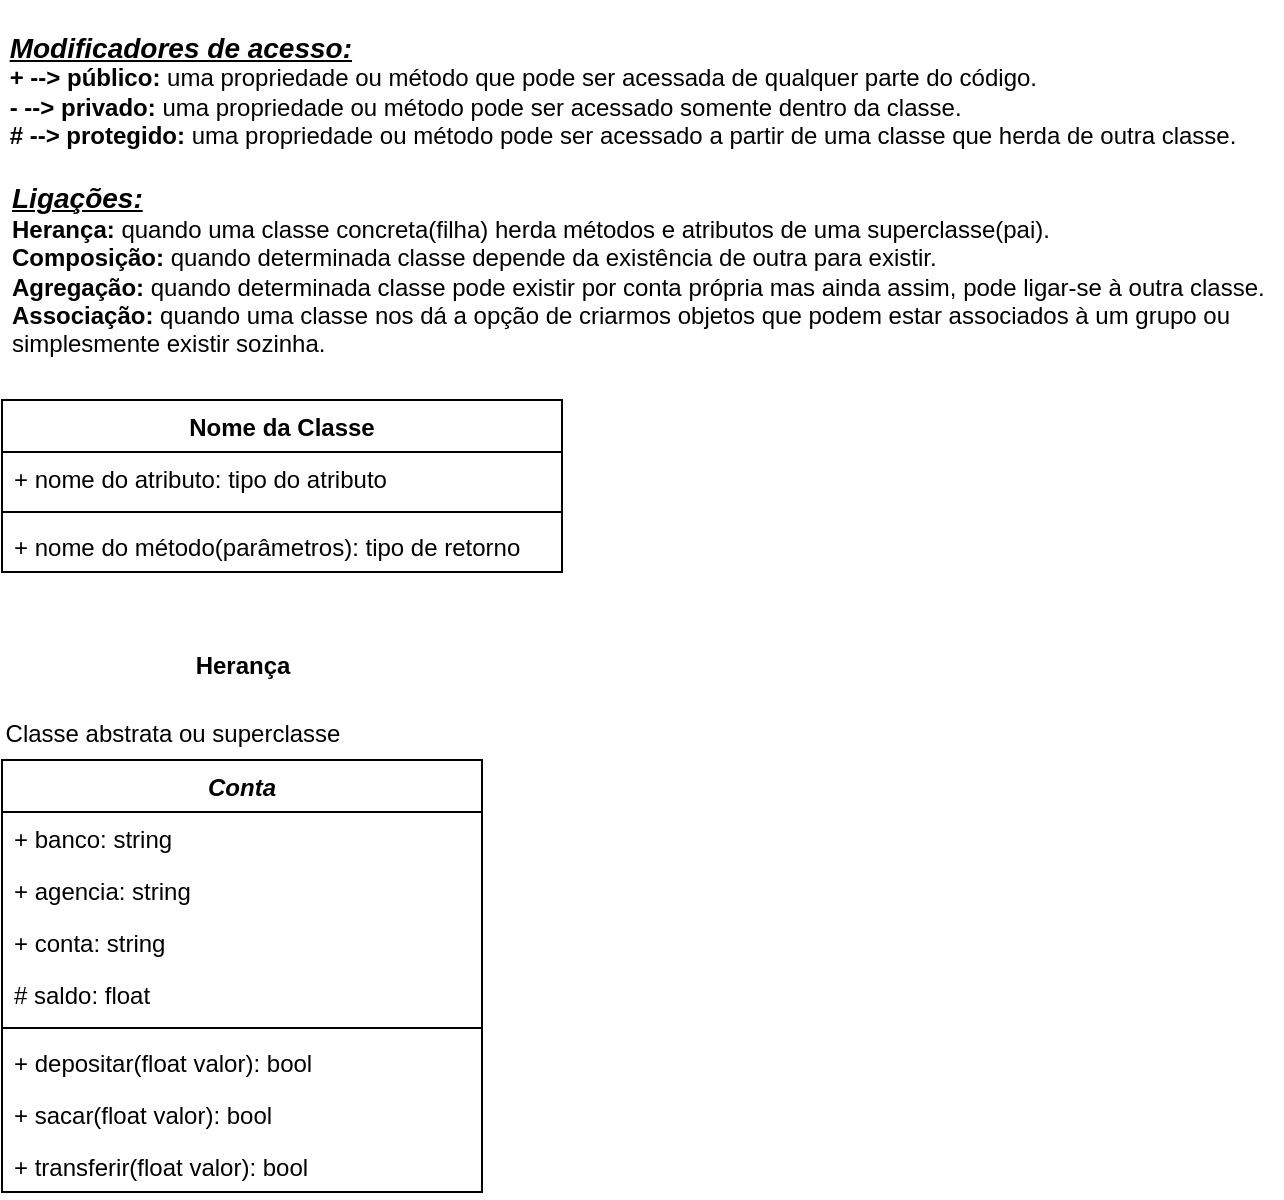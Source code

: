 <mxfile version="21.1.2" type="device">
  <diagram name="Página-1" id="w_E5f0nmmE6ZTcMcbywt">
    <mxGraphModel dx="600" dy="332" grid="1" gridSize="10" guides="1" tooltips="1" connect="1" arrows="1" fold="1" page="1" pageScale="1" pageWidth="827" pageHeight="1169" math="0" shadow="0">
      <root>
        <mxCell id="0" />
        <mxCell id="1" parent="0" />
        <mxCell id="gpJj0CxwgP7CzuSR-CXS-1" value="&lt;div style=&quot;text-align: left;&quot;&gt;&lt;span style=&quot;background-color: initial;&quot;&gt;&lt;u style=&quot;&quot;&gt;&lt;i&gt;&lt;font style=&quot;font-size: 14px;&quot;&gt;Modificadores de acesso:&lt;/font&gt;&lt;/i&gt;&lt;/u&gt;&lt;/span&gt;&lt;/div&gt;&lt;div style=&quot;text-align: left;&quot;&gt;&lt;span style=&quot;background-color: initial;&quot;&gt;+ --&amp;gt; público&lt;/span&gt;&lt;span style=&quot;background-color: initial;&quot;&gt;:&lt;/span&gt;&lt;span style=&quot;background-color: initial; font-weight: normal;&quot;&gt; uma propriedade ou método que pode ser acessada de qualquer parte do código.&lt;/span&gt;&lt;/div&gt;&lt;div style=&quot;text-align: left;&quot;&gt;&lt;span style=&quot;background-color: initial;&quot;&gt;- --&amp;gt; privado: &lt;/span&gt;&lt;span style=&quot;background-color: initial; font-weight: normal;&quot;&gt;uma propriedade ou método pode ser acessado somente dentro da classe.&lt;/span&gt;&lt;/div&gt;&lt;div style=&quot;text-align: left;&quot;&gt;&lt;span style=&quot;background-color: initial;&quot;&gt;# --&amp;gt; protegido:&lt;/span&gt;&lt;span style=&quot;background-color: initial; font-weight: normal;&quot;&gt; uma propriedade ou método pode ser acessado a partir de uma classe que herda de outra classe.&lt;/span&gt;&lt;/div&gt;&lt;span id=&quot;docs-internal-guid-d9924a26-7fff-dc47-6b06-bd6e0aea810e&quot; style=&quot;font-weight:normal;&quot;&gt;&lt;/span&gt;" style="text;align=center;fontStyle=1;verticalAlign=middle;spacingLeft=3;spacingRight=3;strokeColor=none;rotatable=0;points=[[0,0.5],[1,0.5]];portConstraint=eastwest;html=1;" vertex="1" parent="1">
          <mxGeometry x="40" y="10" width="620" height="90" as="geometry" />
        </mxCell>
        <mxCell id="gpJj0CxwgP7CzuSR-CXS-2" value="&lt;div style=&quot;&quot;&gt;&lt;span style=&quot;background-color: initial;&quot;&gt;&lt;u style=&quot;&quot;&gt;&lt;i&gt;&lt;font style=&quot;font-size: 14px;&quot;&gt;Ligações:&lt;/font&gt;&lt;/i&gt;&lt;/u&gt;&lt;/span&gt;&lt;/div&gt;&lt;div style=&quot;&quot;&gt;Herança: &lt;span style=&quot;font-weight: normal;&quot;&gt;quando uma classe concreta(filha) herda métodos e atributos de uma superclasse(pai).&lt;/span&gt;&lt;/div&gt;&lt;div style=&quot;&quot;&gt;Composição:&lt;span style=&quot;font-weight: normal;&quot;&gt;&amp;nbsp;quando determinada classe depende da existência de outra para existir.&lt;/span&gt;&lt;/div&gt;&lt;div style=&quot;&quot;&gt;Agregação: &lt;span style=&quot;font-weight: 400;&quot;&gt;quando determinada classe pode existir por conta própria mas ainda assim, pode ligar-se à outra classe.&lt;/span&gt;&lt;/div&gt;&lt;div style=&quot;&quot;&gt;Associação:&lt;span style=&quot;font-weight: normal;&quot;&gt;&amp;nbsp;quando uma classe nos dá a opção de criarmos objetos que podem estar associados à um grupo ou&lt;/span&gt;&lt;/div&gt;&lt;div style=&quot;&quot;&gt;&lt;span style=&quot;font-weight: 400;&quot;&gt;simplesmente existir sozinha.&lt;/span&gt;&lt;/div&gt;&lt;span id=&quot;docs-internal-guid-d9924a26-7fff-dc47-6b06-bd6e0aea810e&quot; style=&quot;font-weight:normal;&quot;&gt;&lt;/span&gt;" style="text;align=left;fontStyle=1;verticalAlign=middle;spacingLeft=3;spacingRight=3;strokeColor=none;rotatable=0;points=[[0,0.5],[1,0.5]];portConstraint=eastwest;html=1;" vertex="1" parent="1">
          <mxGeometry x="40" y="100" width="640" height="90" as="geometry" />
        </mxCell>
        <mxCell id="gpJj0CxwgP7CzuSR-CXS-3" value="Nome da Classe" style="swimlane;fontStyle=1;align=center;verticalAlign=top;childLayout=stackLayout;horizontal=1;startSize=26;horizontalStack=0;resizeParent=1;resizeParentMax=0;resizeLast=0;collapsible=1;marginBottom=0;whiteSpace=wrap;html=1;" vertex="1" parent="1">
          <mxGeometry x="40" y="210" width="280" height="86" as="geometry" />
        </mxCell>
        <mxCell id="gpJj0CxwgP7CzuSR-CXS-4" value="+ nome do atributo: tipo do atributo" style="text;strokeColor=none;fillColor=none;align=left;verticalAlign=top;spacingLeft=4;spacingRight=4;overflow=hidden;rotatable=0;points=[[0,0.5],[1,0.5]];portConstraint=eastwest;whiteSpace=wrap;html=1;" vertex="1" parent="gpJj0CxwgP7CzuSR-CXS-3">
          <mxGeometry y="26" width="280" height="26" as="geometry" />
        </mxCell>
        <mxCell id="gpJj0CxwgP7CzuSR-CXS-5" value="" style="line;strokeWidth=1;fillColor=none;align=left;verticalAlign=middle;spacingTop=-1;spacingLeft=3;spacingRight=3;rotatable=0;labelPosition=right;points=[];portConstraint=eastwest;strokeColor=inherit;" vertex="1" parent="gpJj0CxwgP7CzuSR-CXS-3">
          <mxGeometry y="52" width="280" height="8" as="geometry" />
        </mxCell>
        <mxCell id="gpJj0CxwgP7CzuSR-CXS-6" value="+ nome do método(parâmetros): tipo de retorno" style="text;strokeColor=none;fillColor=none;align=left;verticalAlign=top;spacingLeft=4;spacingRight=4;overflow=hidden;rotatable=0;points=[[0,0.5],[1,0.5]];portConstraint=eastwest;whiteSpace=wrap;html=1;" vertex="1" parent="gpJj0CxwgP7CzuSR-CXS-3">
          <mxGeometry y="60" width="280" height="26" as="geometry" />
        </mxCell>
        <mxCell id="gpJj0CxwgP7CzuSR-CXS-7" value="Herança" style="text;align=center;fontStyle=1;verticalAlign=middle;spacingLeft=3;spacingRight=3;strokeColor=none;rotatable=0;points=[[0,0.5],[1,0.5]];portConstraint=eastwest;html=1;" vertex="1" parent="1">
          <mxGeometry x="120" y="330" width="80" height="26" as="geometry" />
        </mxCell>
        <mxCell id="gpJj0CxwgP7CzuSR-CXS-8" value="&lt;i&gt;Conta&lt;/i&gt;" style="swimlane;fontStyle=1;align=center;verticalAlign=top;childLayout=stackLayout;horizontal=1;startSize=26;horizontalStack=0;resizeParent=1;resizeParentMax=0;resizeLast=0;collapsible=1;marginBottom=0;whiteSpace=wrap;html=1;" vertex="1" parent="1">
          <mxGeometry x="40" y="390" width="240" height="216" as="geometry" />
        </mxCell>
        <mxCell id="gpJj0CxwgP7CzuSR-CXS-9" value="+ banco: string" style="text;strokeColor=none;fillColor=none;align=left;verticalAlign=top;spacingLeft=4;spacingRight=4;overflow=hidden;rotatable=0;points=[[0,0.5],[1,0.5]];portConstraint=eastwest;whiteSpace=wrap;html=1;" vertex="1" parent="gpJj0CxwgP7CzuSR-CXS-8">
          <mxGeometry y="26" width="240" height="26" as="geometry" />
        </mxCell>
        <mxCell id="gpJj0CxwgP7CzuSR-CXS-13" value="+ agencia: string" style="text;strokeColor=none;fillColor=none;align=left;verticalAlign=top;spacingLeft=4;spacingRight=4;overflow=hidden;rotatable=0;points=[[0,0.5],[1,0.5]];portConstraint=eastwest;whiteSpace=wrap;html=1;" vertex="1" parent="gpJj0CxwgP7CzuSR-CXS-8">
          <mxGeometry y="52" width="240" height="26" as="geometry" />
        </mxCell>
        <mxCell id="gpJj0CxwgP7CzuSR-CXS-14" value="+ conta: string" style="text;strokeColor=none;fillColor=none;align=left;verticalAlign=top;spacingLeft=4;spacingRight=4;overflow=hidden;rotatable=0;points=[[0,0.5],[1,0.5]];portConstraint=eastwest;whiteSpace=wrap;html=1;" vertex="1" parent="gpJj0CxwgP7CzuSR-CXS-8">
          <mxGeometry y="78" width="240" height="26" as="geometry" />
        </mxCell>
        <mxCell id="gpJj0CxwgP7CzuSR-CXS-12" value="# saldo: float" style="text;strokeColor=none;fillColor=none;align=left;verticalAlign=top;spacingLeft=4;spacingRight=4;overflow=hidden;rotatable=0;points=[[0,0.5],[1,0.5]];portConstraint=eastwest;whiteSpace=wrap;html=1;" vertex="1" parent="gpJj0CxwgP7CzuSR-CXS-8">
          <mxGeometry y="104" width="240" height="26" as="geometry" />
        </mxCell>
        <mxCell id="gpJj0CxwgP7CzuSR-CXS-10" value="" style="line;strokeWidth=1;fillColor=none;align=left;verticalAlign=middle;spacingTop=-1;spacingLeft=3;spacingRight=3;rotatable=0;labelPosition=right;points=[];portConstraint=eastwest;strokeColor=inherit;" vertex="1" parent="gpJj0CxwgP7CzuSR-CXS-8">
          <mxGeometry y="130" width="240" height="8" as="geometry" />
        </mxCell>
        <mxCell id="gpJj0CxwgP7CzuSR-CXS-11" value="+ depositar(float valor): bool" style="text;strokeColor=none;fillColor=none;align=left;verticalAlign=top;spacingLeft=4;spacingRight=4;overflow=hidden;rotatable=0;points=[[0,0.5],[1,0.5]];portConstraint=eastwest;whiteSpace=wrap;html=1;" vertex="1" parent="gpJj0CxwgP7CzuSR-CXS-8">
          <mxGeometry y="138" width="240" height="26" as="geometry" />
        </mxCell>
        <mxCell id="gpJj0CxwgP7CzuSR-CXS-15" value="+ sacar(float valor): bool" style="text;strokeColor=none;fillColor=none;align=left;verticalAlign=top;spacingLeft=4;spacingRight=4;overflow=hidden;rotatable=0;points=[[0,0.5],[1,0.5]];portConstraint=eastwest;whiteSpace=wrap;html=1;" vertex="1" parent="gpJj0CxwgP7CzuSR-CXS-8">
          <mxGeometry y="164" width="240" height="26" as="geometry" />
        </mxCell>
        <mxCell id="gpJj0CxwgP7CzuSR-CXS-16" value="+ transferir(float valor): bool" style="text;strokeColor=none;fillColor=none;align=left;verticalAlign=top;spacingLeft=4;spacingRight=4;overflow=hidden;rotatable=0;points=[[0,0.5],[1,0.5]];portConstraint=eastwest;whiteSpace=wrap;html=1;" vertex="1" parent="gpJj0CxwgP7CzuSR-CXS-8">
          <mxGeometry y="190" width="240" height="26" as="geometry" />
        </mxCell>
        <mxCell id="gpJj0CxwgP7CzuSR-CXS-17" value="Classe abstrata ou superclasse" style="text;align=center;fontStyle=0;verticalAlign=middle;spacingLeft=3;spacingRight=3;strokeColor=none;rotatable=0;points=[[0,0.5],[1,0.5]];portConstraint=eastwest;html=1;" vertex="1" parent="1">
          <mxGeometry x="40" y="364" width="170" height="26" as="geometry" />
        </mxCell>
      </root>
    </mxGraphModel>
  </diagram>
</mxfile>
